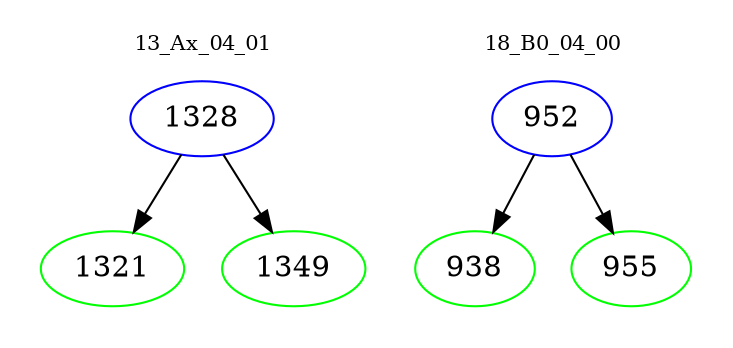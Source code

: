 digraph{
subgraph cluster_0 {
color = white
label = "13_Ax_04_01";
fontsize=10;
T0_1328 [label="1328", color="blue"]
T0_1328 -> T0_1321 [color="black"]
T0_1321 [label="1321", color="green"]
T0_1328 -> T0_1349 [color="black"]
T0_1349 [label="1349", color="green"]
}
subgraph cluster_1 {
color = white
label = "18_B0_04_00";
fontsize=10;
T1_952 [label="952", color="blue"]
T1_952 -> T1_938 [color="black"]
T1_938 [label="938", color="green"]
T1_952 -> T1_955 [color="black"]
T1_955 [label="955", color="green"]
}
}
